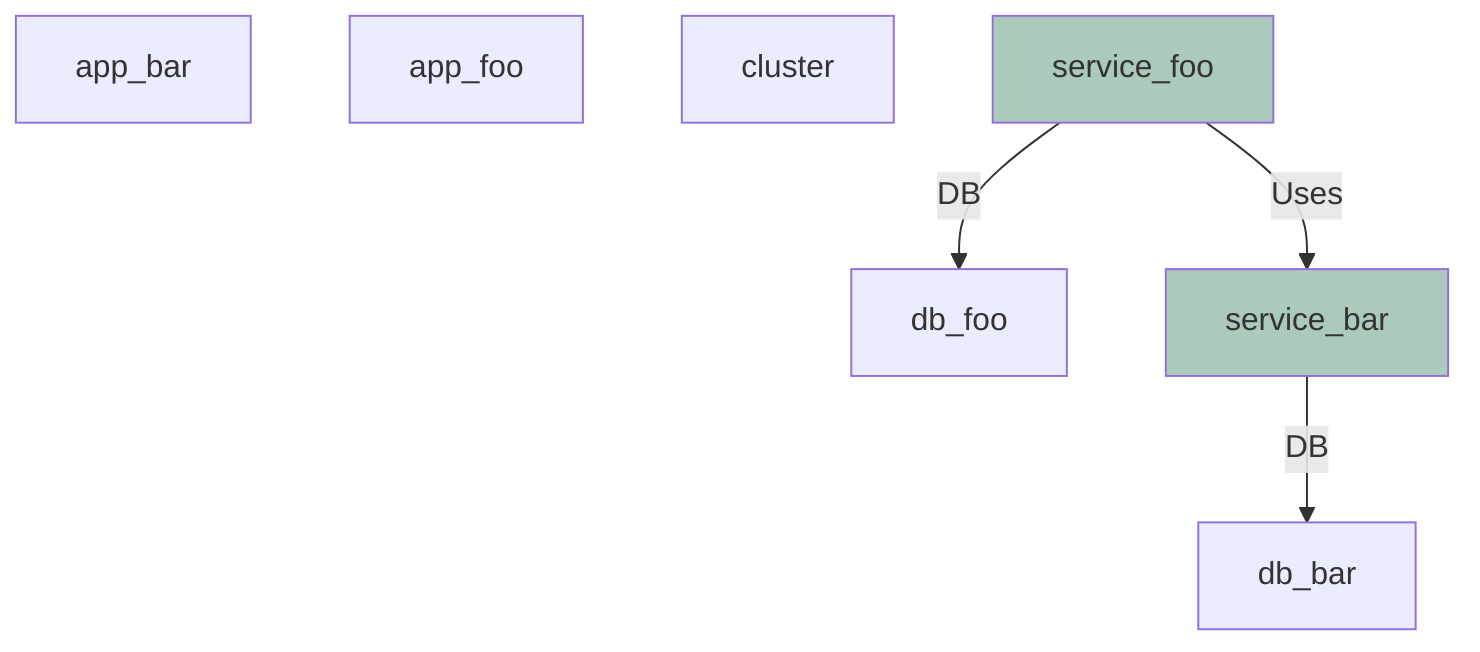 flowchart TD
    %% Node Styles
    classDef style0 fill:#abcabc;

    %% Nodes
    app_bar
    app_foo
    cluster
    db_bar
    db_foo
    service_bar
    service_foo

    %% Node Styles
    class service_foo,service_bar style0

    %% Links
    service_bar -->|DB| db_bar
    service_foo -->|DB| db_foo
    service_foo -->|Uses| service_bar